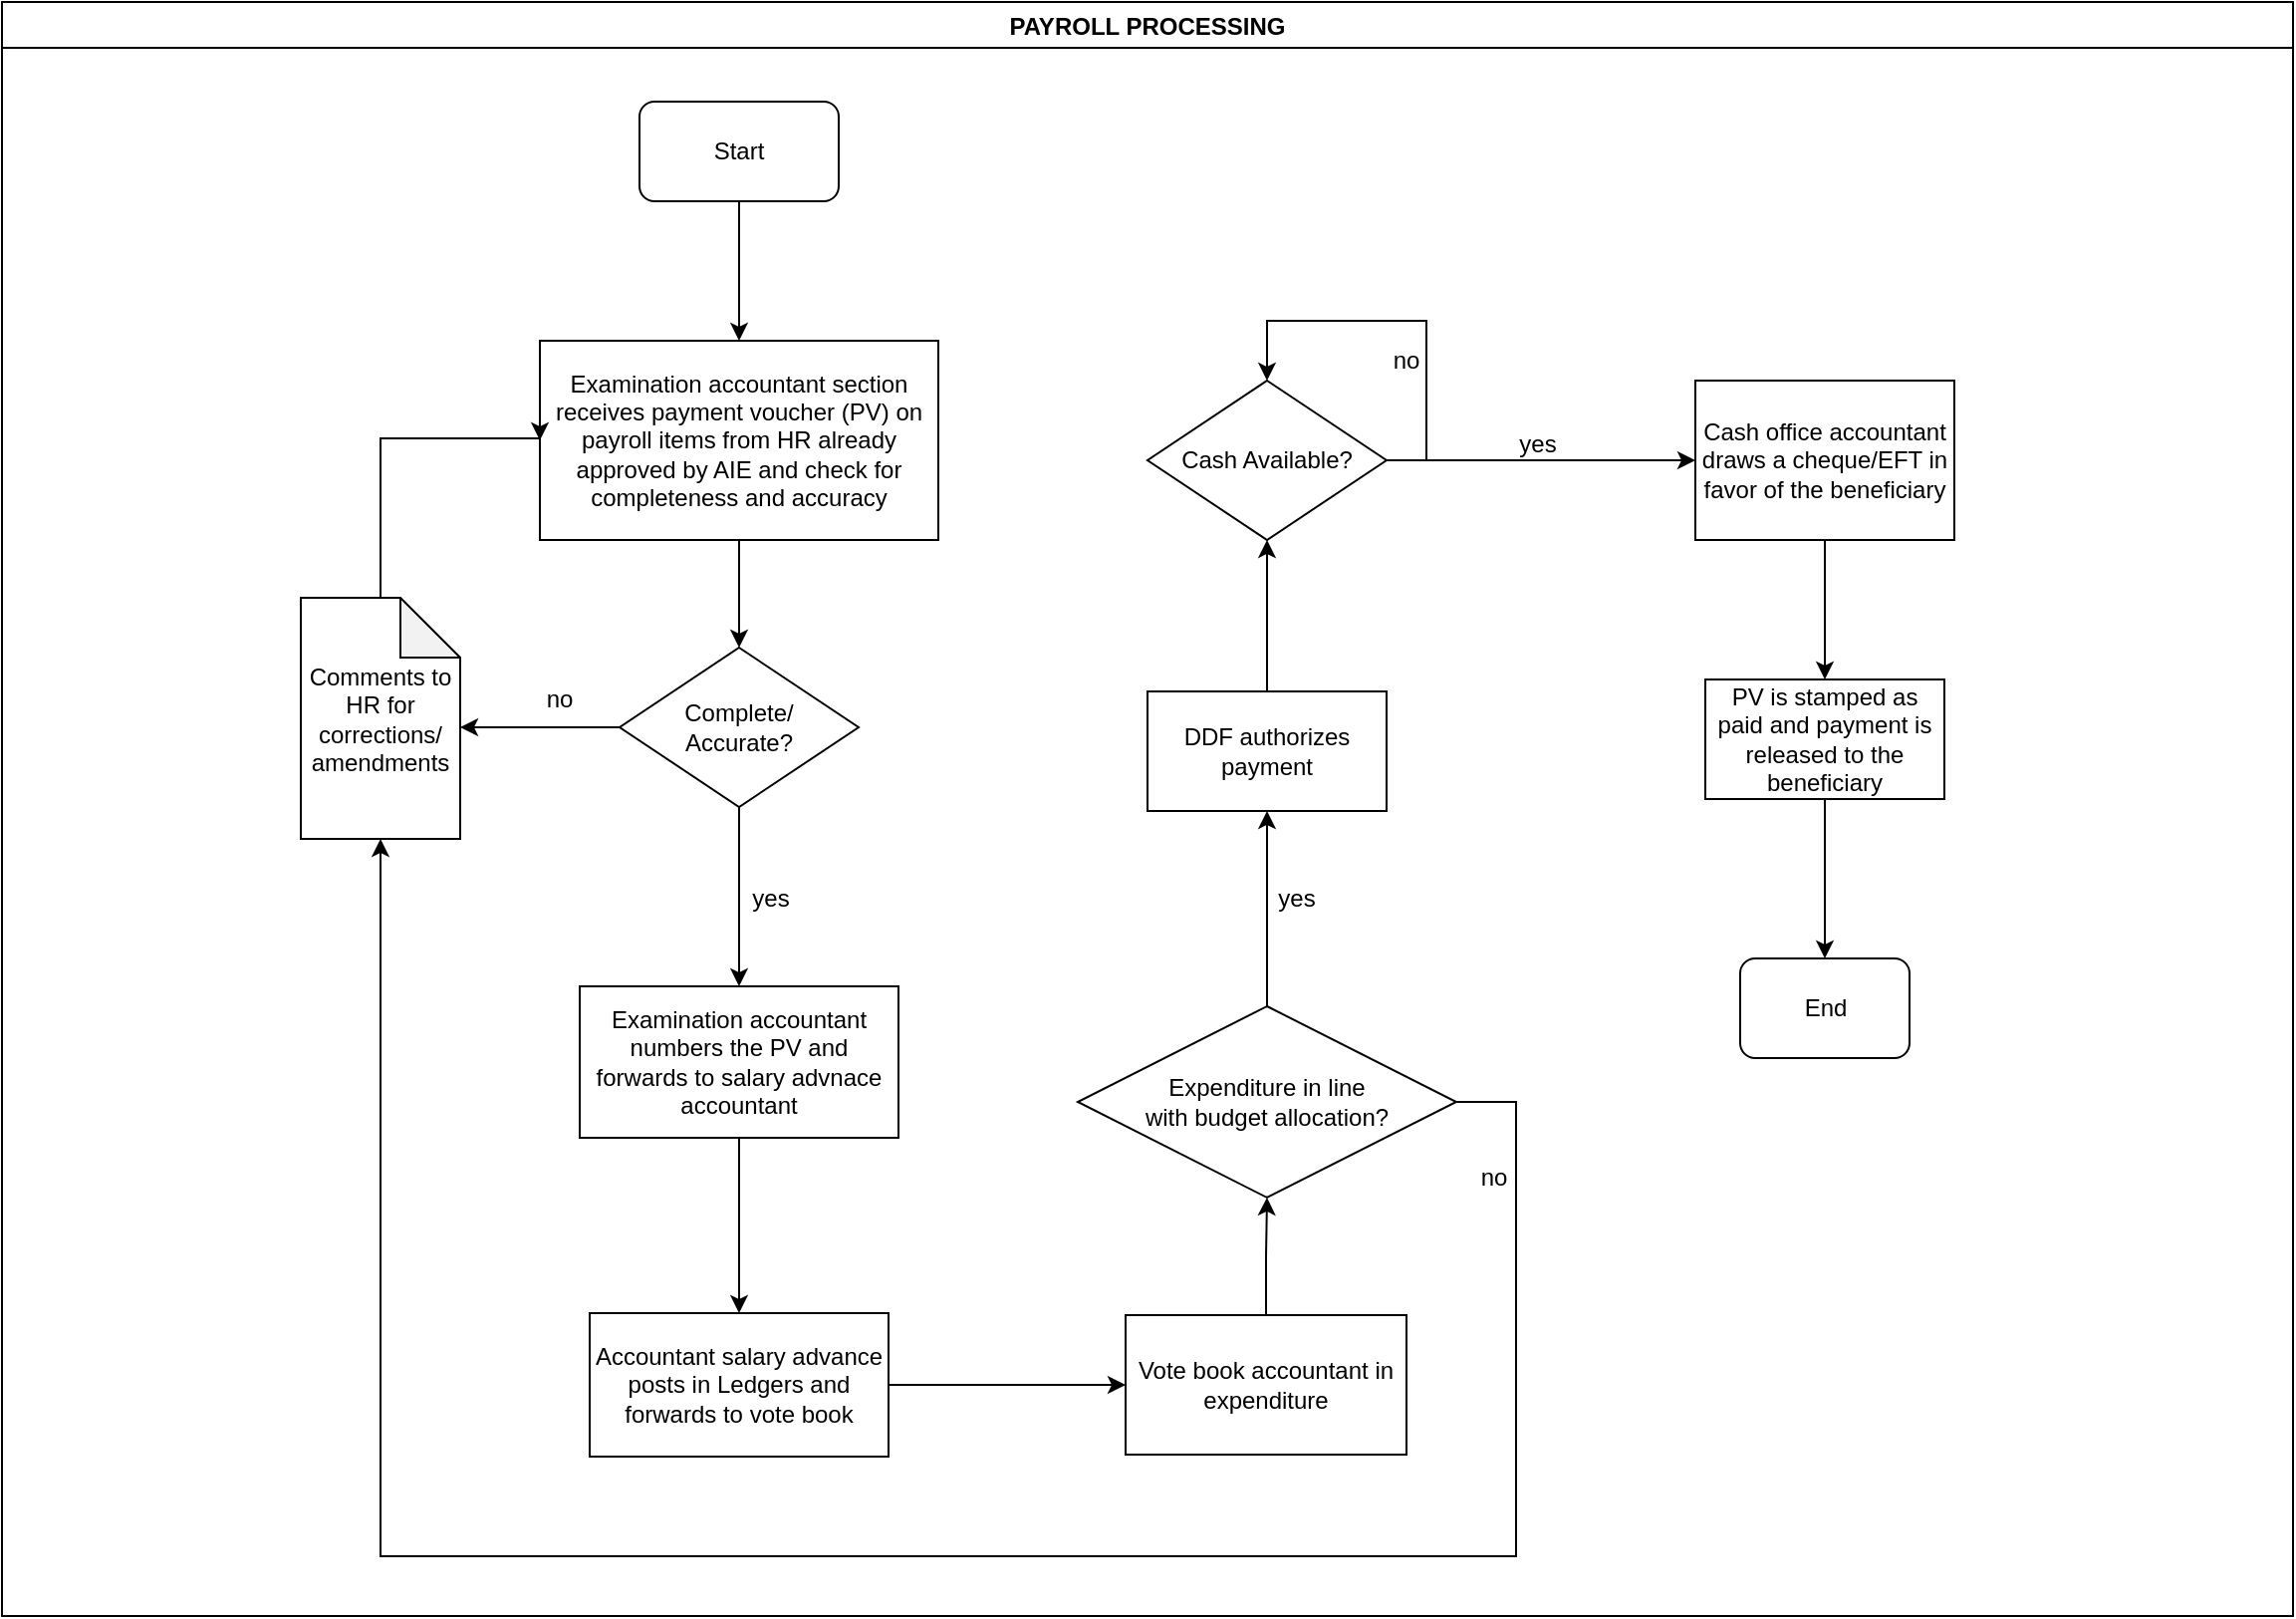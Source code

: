 <mxfile version="13.10.9" type="github">
  <diagram id="3awrSkJuFKPsmrS7k47G" name="Page-1">
    <mxGraphModel dx="1038" dy="547" grid="1" gridSize="10" guides="1" tooltips="1" connect="1" arrows="1" fold="1" page="1" pageScale="1" pageWidth="1169" pageHeight="827" math="0" shadow="0">
      <root>
        <mxCell id="0" />
        <mxCell id="1" parent="0" />
        <mxCell id="ExbaMdFKqMui6jrxIC88-60" value="PAYROLL PROCESSING" style="swimlane;" vertex="1" parent="1">
          <mxGeometry x="10" y="10" width="1150" height="810" as="geometry" />
        </mxCell>
        <mxCell id="ExbaMdFKqMui6jrxIC88-61" value="Start" style="rounded=1;whiteSpace=wrap;html=1;" vertex="1" parent="ExbaMdFKqMui6jrxIC88-60">
          <mxGeometry x="320" y="50" width="100" height="50" as="geometry" />
        </mxCell>
        <mxCell id="ExbaMdFKqMui6jrxIC88-64" value="Examination accountant section receives payment voucher (PV) on payroll items from HR already approved by AIE and check for completeness and accuracy" style="rounded=0;whiteSpace=wrap;html=1;" vertex="1" parent="ExbaMdFKqMui6jrxIC88-60">
          <mxGeometry x="270" y="170" width="200" height="100" as="geometry" />
        </mxCell>
        <mxCell id="ExbaMdFKqMui6jrxIC88-63" value="" style="edgeStyle=orthogonalEdgeStyle;rounded=0;orthogonalLoop=1;jettySize=auto;html=1;entryX=0.5;entryY=0;entryDx=0;entryDy=0;" edge="1" parent="ExbaMdFKqMui6jrxIC88-60" source="ExbaMdFKqMui6jrxIC88-61" target="ExbaMdFKqMui6jrxIC88-64">
          <mxGeometry relative="1" as="geometry">
            <mxPoint x="370" y="175" as="targetPoint" />
          </mxGeometry>
        </mxCell>
        <mxCell id="ExbaMdFKqMui6jrxIC88-65" value="&lt;div&gt;Complete/&lt;/div&gt;&lt;div&gt;Accurate?&lt;br&gt;&lt;/div&gt;" style="rhombus;whiteSpace=wrap;html=1;rounded=0;" vertex="1" parent="ExbaMdFKqMui6jrxIC88-60">
          <mxGeometry x="310" y="324" width="120" height="80" as="geometry" />
        </mxCell>
        <object label="" id="ExbaMdFKqMui6jrxIC88-66">
          <mxCell style="edgeStyle=orthogonalEdgeStyle;rounded=0;orthogonalLoop=1;jettySize=auto;html=1;" edge="1" parent="ExbaMdFKqMui6jrxIC88-60" source="ExbaMdFKqMui6jrxIC88-64" target="ExbaMdFKqMui6jrxIC88-65">
            <mxGeometry relative="1" as="geometry">
              <Array as="points">
                <mxPoint x="370" y="280" />
                <mxPoint x="370" y="280" />
              </Array>
            </mxGeometry>
          </mxCell>
        </object>
        <mxCell id="ExbaMdFKqMui6jrxIC88-71" value="yes" style="text;html=1;strokeColor=none;fillColor=none;align=center;verticalAlign=middle;whiteSpace=wrap;rounded=0;" vertex="1" parent="ExbaMdFKqMui6jrxIC88-60">
          <mxGeometry x="366" y="440" width="40" height="20" as="geometry" />
        </mxCell>
        <mxCell id="ExbaMdFKqMui6jrxIC88-74" value="&lt;div&gt;Comments to HR for corrections/ amendments &lt;/div&gt;" style="shape=note;whiteSpace=wrap;html=1;backgroundOutline=1;darkOpacity=0.05;" vertex="1" parent="ExbaMdFKqMui6jrxIC88-60">
          <mxGeometry x="150" y="299" width="80" height="121" as="geometry" />
        </mxCell>
        <mxCell id="ExbaMdFKqMui6jrxIC88-73" value="" style="edgeStyle=orthogonalEdgeStyle;rounded=0;orthogonalLoop=1;jettySize=auto;html=1;entryX=0;entryY=0;entryDx=80;entryDy=65;entryPerimeter=0;" edge="1" parent="ExbaMdFKqMui6jrxIC88-60" source="ExbaMdFKqMui6jrxIC88-65" target="ExbaMdFKqMui6jrxIC88-74">
          <mxGeometry relative="1" as="geometry">
            <mxPoint x="230" y="364" as="targetPoint" />
          </mxGeometry>
        </mxCell>
        <mxCell id="ExbaMdFKqMui6jrxIC88-76" value="" style="edgeStyle=orthogonalEdgeStyle;rounded=0;orthogonalLoop=1;jettySize=auto;html=1;entryX=0;entryY=0.5;entryDx=0;entryDy=0;" edge="1" parent="ExbaMdFKqMui6jrxIC88-60" source="ExbaMdFKqMui6jrxIC88-74" target="ExbaMdFKqMui6jrxIC88-64">
          <mxGeometry relative="1" as="geometry">
            <mxPoint x="190" y="199" as="targetPoint" />
            <Array as="points">
              <mxPoint x="190" y="219" />
            </Array>
          </mxGeometry>
        </mxCell>
        <mxCell id="ExbaMdFKqMui6jrxIC88-77" value="no" style="text;html=1;strokeColor=none;fillColor=none;align=center;verticalAlign=middle;whiteSpace=wrap;rounded=0;" vertex="1" parent="ExbaMdFKqMui6jrxIC88-60">
          <mxGeometry x="260" y="340" width="40" height="20" as="geometry" />
        </mxCell>
        <mxCell id="ExbaMdFKqMui6jrxIC88-80" value="Vote book accountant in expenditure" style="whiteSpace=wrap;html=1;rounded=0;" vertex="1" parent="ExbaMdFKqMui6jrxIC88-60">
          <mxGeometry x="564" y="659" width="141" height="70" as="geometry" />
        </mxCell>
        <mxCell id="ExbaMdFKqMui6jrxIC88-86" value="yes" style="text;html=1;strokeColor=none;fillColor=none;align=center;verticalAlign=middle;whiteSpace=wrap;rounded=0;" vertex="1" parent="ExbaMdFKqMui6jrxIC88-60">
          <mxGeometry x="630" y="440" width="40" height="20" as="geometry" />
        </mxCell>
        <mxCell id="ExbaMdFKqMui6jrxIC88-92" value="Cash Available?" style="rhombus;whiteSpace=wrap;html=1;rounded=0;" vertex="1" parent="ExbaMdFKqMui6jrxIC88-60">
          <mxGeometry x="575" y="190" width="120" height="80" as="geometry" />
        </mxCell>
        <mxCell id="ExbaMdFKqMui6jrxIC88-93" value="Cash office accountant draws a cheque/EFT in favor of the beneficiary" style="whiteSpace=wrap;html=1;rounded=0;" vertex="1" parent="ExbaMdFKqMui6jrxIC88-60">
          <mxGeometry x="850" y="190" width="130" height="80" as="geometry" />
        </mxCell>
        <mxCell id="ExbaMdFKqMui6jrxIC88-94" value="" style="edgeStyle=orthogonalEdgeStyle;rounded=0;orthogonalLoop=1;jettySize=auto;html=1;exitX=1;exitY=0.5;exitDx=0;exitDy=0;entryX=0.5;entryY=0;entryDx=0;entryDy=0;" edge="1" parent="ExbaMdFKqMui6jrxIC88-60" source="ExbaMdFKqMui6jrxIC88-92" target="ExbaMdFKqMui6jrxIC88-92">
          <mxGeometry relative="1" as="geometry">
            <mxPoint x="635" y="180" as="targetPoint" />
            <Array as="points">
              <mxPoint x="715" y="230" />
              <mxPoint x="715" y="160" />
              <mxPoint x="635" y="160" />
            </Array>
          </mxGeometry>
        </mxCell>
        <mxCell id="ExbaMdFKqMui6jrxIC88-99" value="End" style="rounded=1;whiteSpace=wrap;html=1;" vertex="1" parent="ExbaMdFKqMui6jrxIC88-60">
          <mxGeometry x="872.5" y="480" width="85" height="50" as="geometry" />
        </mxCell>
        <mxCell id="ExbaMdFKqMui6jrxIC88-100" value="yes" style="text;html=1;strokeColor=none;fillColor=none;align=center;verticalAlign=middle;whiteSpace=wrap;rounded=0;" vertex="1" parent="ExbaMdFKqMui6jrxIC88-60">
          <mxGeometry x="751" y="212" width="40" height="20" as="geometry" />
        </mxCell>
        <mxCell id="ExbaMdFKqMui6jrxIC88-103" value="" style="edgeStyle=orthogonalEdgeStyle;rounded=0;orthogonalLoop=1;jettySize=auto;html=1;entryX=0;entryY=0.5;entryDx=0;entryDy=0;" edge="1" parent="ExbaMdFKqMui6jrxIC88-60" source="ExbaMdFKqMui6jrxIC88-92" target="ExbaMdFKqMui6jrxIC88-93">
          <mxGeometry relative="1" as="geometry">
            <mxPoint x="774.5" y="230" as="targetPoint" />
          </mxGeometry>
        </mxCell>
        <mxCell id="ExbaMdFKqMui6jrxIC88-104" value="no" style="text;html=1;strokeColor=none;fillColor=none;align=center;verticalAlign=middle;whiteSpace=wrap;rounded=0;" vertex="1" parent="ExbaMdFKqMui6jrxIC88-60">
          <mxGeometry x="685" y="170" width="40" height="20" as="geometry" />
        </mxCell>
        <mxCell id="ExbaMdFKqMui6jrxIC88-79" value="" style="edgeStyle=orthogonalEdgeStyle;rounded=0;orthogonalLoop=1;jettySize=auto;html=1;" edge="1" parent="1" source="ExbaMdFKqMui6jrxIC88-67" target="ExbaMdFKqMui6jrxIC88-78">
          <mxGeometry relative="1" as="geometry" />
        </mxCell>
        <mxCell id="ExbaMdFKqMui6jrxIC88-67" value="Examination accountant numbers the PV and forwards to salary advnace accountant" style="whiteSpace=wrap;html=1;rounded=0;" vertex="1" parent="1">
          <mxGeometry x="300" y="504" width="160" height="76" as="geometry" />
        </mxCell>
        <mxCell id="ExbaMdFKqMui6jrxIC88-68" value="" style="edgeStyle=orthogonalEdgeStyle;rounded=0;orthogonalLoop=1;jettySize=auto;html=1;" edge="1" parent="1" source="ExbaMdFKqMui6jrxIC88-65" target="ExbaMdFKqMui6jrxIC88-67">
          <mxGeometry relative="1" as="geometry" />
        </mxCell>
        <mxCell id="ExbaMdFKqMui6jrxIC88-81" value="" style="edgeStyle=orthogonalEdgeStyle;rounded=0;orthogonalLoop=1;jettySize=auto;html=1;" edge="1" parent="1" source="ExbaMdFKqMui6jrxIC88-78" target="ExbaMdFKqMui6jrxIC88-80">
          <mxGeometry relative="1" as="geometry" />
        </mxCell>
        <mxCell id="ExbaMdFKqMui6jrxIC88-78" value="Accountant salary advance posts in Ledgers and forwards to vote book" style="whiteSpace=wrap;html=1;rounded=0;" vertex="1" parent="1">
          <mxGeometry x="305" y="668" width="150" height="72" as="geometry" />
        </mxCell>
        <mxCell id="ExbaMdFKqMui6jrxIC88-85" value="" style="edgeStyle=orthogonalEdgeStyle;rounded=0;orthogonalLoop=1;jettySize=auto;html=1;" edge="1" parent="1" source="ExbaMdFKqMui6jrxIC88-82" target="ExbaMdFKqMui6jrxIC88-84">
          <mxGeometry relative="1" as="geometry" />
        </mxCell>
        <mxCell id="ExbaMdFKqMui6jrxIC88-88" value="" style="edgeStyle=orthogonalEdgeStyle;rounded=0;orthogonalLoop=1;jettySize=auto;html=1;entryX=0.5;entryY=1;entryDx=0;entryDy=0;entryPerimeter=0;" edge="1" parent="1" source="ExbaMdFKqMui6jrxIC88-82" target="ExbaMdFKqMui6jrxIC88-74">
          <mxGeometry relative="1" as="geometry">
            <mxPoint x="875" y="562" as="targetPoint" />
            <Array as="points">
              <mxPoint x="770" y="562" />
              <mxPoint x="770" y="790" />
              <mxPoint x="200" y="790" />
            </Array>
          </mxGeometry>
        </mxCell>
        <mxCell id="ExbaMdFKqMui6jrxIC88-82" value="&lt;div&gt;Expenditure in line &lt;br&gt;&lt;/div&gt;&lt;div&gt;with budget allocation?&lt;/div&gt;" style="rhombus;whiteSpace=wrap;html=1;rounded=0;" vertex="1" parent="1">
          <mxGeometry x="550" y="514" width="190" height="96" as="geometry" />
        </mxCell>
        <mxCell id="ExbaMdFKqMui6jrxIC88-83" value="" style="edgeStyle=orthogonalEdgeStyle;rounded=0;orthogonalLoop=1;jettySize=auto;html=1;" edge="1" parent="1" source="ExbaMdFKqMui6jrxIC88-80" target="ExbaMdFKqMui6jrxIC88-82">
          <mxGeometry relative="1" as="geometry" />
        </mxCell>
        <mxCell id="ExbaMdFKqMui6jrxIC88-91" value="" style="edgeStyle=orthogonalEdgeStyle;rounded=0;orthogonalLoop=1;jettySize=auto;html=1;entryX=0.5;entryY=1;entryDx=0;entryDy=0;" edge="1" parent="1" source="ExbaMdFKqMui6jrxIC88-84" target="ExbaMdFKqMui6jrxIC88-92">
          <mxGeometry relative="1" as="geometry">
            <mxPoint x="645" y="276" as="targetPoint" />
          </mxGeometry>
        </mxCell>
        <mxCell id="ExbaMdFKqMui6jrxIC88-84" value="DDF authorizes payment" style="whiteSpace=wrap;html=1;rounded=0;" vertex="1" parent="1">
          <mxGeometry x="585" y="356" width="120" height="60" as="geometry" />
        </mxCell>
        <mxCell id="ExbaMdFKqMui6jrxIC88-89" value="no" style="text;html=1;strokeColor=none;fillColor=none;align=center;verticalAlign=middle;whiteSpace=wrap;rounded=0;" vertex="1" parent="1">
          <mxGeometry x="739" y="590" width="40" height="20" as="geometry" />
        </mxCell>
        <mxCell id="ExbaMdFKqMui6jrxIC88-98" value="" style="edgeStyle=orthogonalEdgeStyle;rounded=0;orthogonalLoop=1;jettySize=auto;html=1;entryX=0.5;entryY=0;entryDx=0;entryDy=0;" edge="1" parent="1" source="ExbaMdFKqMui6jrxIC88-95" target="ExbaMdFKqMui6jrxIC88-99">
          <mxGeometry relative="1" as="geometry">
            <mxPoint x="925" y="490" as="targetPoint" />
          </mxGeometry>
        </mxCell>
        <mxCell id="ExbaMdFKqMui6jrxIC88-95" value="PV is stamped as paid and payment is released to the beneficiary" style="whiteSpace=wrap;html=1;rounded=0;" vertex="1" parent="1">
          <mxGeometry x="865" y="350" width="120" height="60" as="geometry" />
        </mxCell>
        <mxCell id="ExbaMdFKqMui6jrxIC88-96" value="" style="edgeStyle=orthogonalEdgeStyle;rounded=0;orthogonalLoop=1;jettySize=auto;html=1;" edge="1" parent="1" source="ExbaMdFKqMui6jrxIC88-93" target="ExbaMdFKqMui6jrxIC88-95">
          <mxGeometry relative="1" as="geometry" />
        </mxCell>
      </root>
    </mxGraphModel>
  </diagram>
</mxfile>
